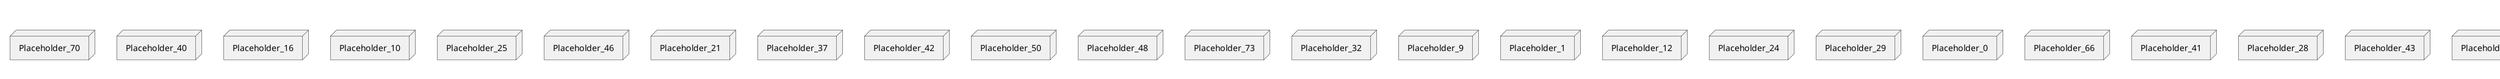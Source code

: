 @startuml
skinparam fixCircleLabelOverlapping true
node Placeholder_5 {
[aName] [[apssouza22-java-microservice.system#_wE1csLw4Ee6QvpKuJaHDKw]]
}
node Placeholder_70 {
[aName] [[apssouza22-java-microservice.system#_wE1csLw4Ee6QvpKuJaHDKw]]
}
node Placeholder_40 {
[aName] [[apssouza22-java-microservice.system#_wE1csLw4Ee6QvpKuJaHDKw]]
}
node Placeholder_16 {
[aName] [[apssouza22-java-microservice.system#_wE1csLw4Ee6QvpKuJaHDKw]]
}
node Placeholder_10 {
[aName] [[apssouza22-java-microservice.system#_wE1csLw4Ee6QvpKuJaHDKw]]
}
node Placeholder_25 {
[aName] [[apssouza22-java-microservice.system#_wE1csLw4Ee6QvpKuJaHDKw]]
}
node Placeholder_46 {
[aName] [[apssouza22-java-microservice.system#_wE1csLw4Ee6QvpKuJaHDKw]]
}
node Placeholder_21 {
[aName] [[apssouza22-java-microservice.system#_wE1csLw4Ee6QvpKuJaHDKw]]
}
node Placeholder_37 {
[aName] [[apssouza22-java-microservice.system#_wE1csLw4Ee6QvpKuJaHDKw]]
}
node Placeholder_42 {
[aName] [[apssouza22-java-microservice.system#_wE1csLw4Ee6QvpKuJaHDKw]]
}
node Placeholder_50 {
[aName] [[apssouza22-java-microservice.system#_wE1csLw4Ee6QvpKuJaHDKw]]
}
node Placeholder_48 {
[aName] [[apssouza22-java-microservice.system#_wE1csLw4Ee6QvpKuJaHDKw]]
}
node Placeholder_73 {
[aName] [[apssouza22-java-microservice.system#_wE1csLw4Ee6QvpKuJaHDKw]]
}
node Placeholder_32 {
[aName] [[apssouza22-java-microservice.system#_wE1csLw4Ee6QvpKuJaHDKw]]
}
node Placeholder_9 {
[aName] [[apssouza22-java-microservice.system#_wE1csLw4Ee6QvpKuJaHDKw]]
}
node Placeholder_1 {
[aName] [[apssouza22-java-microservice.system#_wE1csLw4Ee6QvpKuJaHDKw]]
}
node Placeholder_12 {
[aName] [[apssouza22-java-microservice.system#_wE1csLw4Ee6QvpKuJaHDKw]]
}
node Placeholder_24 {
[aName] [[apssouza22-java-microservice.system#_wE1csLw4Ee6QvpKuJaHDKw]]
}
node Placeholder_29 {
[aName] [[apssouza22-java-microservice.system#_wE1csLw4Ee6QvpKuJaHDKw]]
}
node Placeholder_0 {
[aName] [[apssouza22-java-microservice.system#_wE1csLw4Ee6QvpKuJaHDKw]]
}
node Placeholder_66 {
[aName] [[apssouza22-java-microservice.system#_wE1csLw4Ee6QvpKuJaHDKw]]
}
node Placeholder_41 {
[aName] [[apssouza22-java-microservice.system#_wE1csLw4Ee6QvpKuJaHDKw]]
}
node Placeholder_28 {
[aName] [[apssouza22-java-microservice.system#_wE1csLw4Ee6QvpKuJaHDKw]]
}
node Placeholder_43 {
[aName] [[apssouza22-java-microservice.system#_wE1csLw4Ee6QvpKuJaHDKw]]
}
node Placeholder_23 {
[aName] [[apssouza22-java-microservice.system#_wE1csLw4Ee6QvpKuJaHDKw]]
}
node Placeholder_13 {
[aName] [[apssouza22-java-microservice.system#_wE1csLw4Ee6QvpKuJaHDKw]]
}
node Placeholder_18 {
[aName] [[apssouza22-java-microservice.system#_wE1csLw4Ee6QvpKuJaHDKw]]
}
node Placeholder_49 {
[aName] [[apssouza22-java-microservice.system#_wE1csLw4Ee6QvpKuJaHDKw]]
}
node Placeholder_7 {
[aName] [[apssouza22-java-microservice.system#_wE1csLw4Ee6QvpKuJaHDKw]]
}
node Placeholder_47 {
[aName] [[apssouza22-java-microservice.system#_wE1csLw4Ee6QvpKuJaHDKw]]
}
node Placeholder_38 {
[aName] [[apssouza22-java-microservice.system#_wE1csLw4Ee6QvpKuJaHDKw]]
}
node Placeholder_6 {
[aName] [[apssouza22-java-microservice.system#_wE1csLw4Ee6QvpKuJaHDKw]]
}
node Placeholder_27 {
[aName] [[apssouza22-java-microservice.system#_wE1csLw4Ee6QvpKuJaHDKw]]
}
node Placeholder_26 {
[aName] [[apssouza22-java-microservice.system#_wE1csLw4Ee6QvpKuJaHDKw]]
}
node Placeholder_62 {
[aName] [[apssouza22-java-microservice.system#_wE1csLw4Ee6QvpKuJaHDKw]]
}
node Placeholder_30 {
[aName] [[apssouza22-java-microservice.system#_wE1csLw4Ee6QvpKuJaHDKw]]
}
node Placeholder_33 {
[aName] [[apssouza22-java-microservice.system#_wE1csLw4Ee6QvpKuJaHDKw]]
}
node Placeholder_35 {
[aName] [[apssouza22-java-microservice.system#_wE1csLw4Ee6QvpKuJaHDKw]]
}
node Placeholder_31 {
[aName] [[apssouza22-java-microservice.system#_wE1csLw4Ee6QvpKuJaHDKw]]
}
node Placeholder_14 {
[aName] [[apssouza22-java-microservice.system#_wE1csLw4Ee6QvpKuJaHDKw]]
}
node Placeholder_39 {
[aName] [[apssouza22-java-microservice.system#_wE1csLw4Ee6QvpKuJaHDKw]]
}
[aName] -(0- [aName] : com_apssouza_eventsourcing_commands_EmailCommandHandler_Provider
[aName] -(0- [aName] : com_apssouza_eventsourcing_eventstore_EventSerializer_Provider
[aName] -(0- [aName] : com_apssouza_eventsourcing_eventstore_EventStoreRepository_Provider
[aName] -(0- [aName] : com_apssouza_eventsourcing_services_ApplicationEventPublisher_Provider
[aName] -(0- [aName] : com_apssouza_infra_ApplicationEventPublisher_Provider
[aName] -(0- [aName] : com_apssouza_infra_EventPublisher_Provider
[aName] -(0- [aName] : com_apssouza_infra_Source_Provider
[aName] -(0- [aName] : com_apssouza_mailservice_repository_EmailRepository_Provider
[aName] -(0- [aName] : com_apssouza_monitors_TodoServiceMethodInvokedStore_Provider
[aName] -(0- [aName] : com_apssouza_monitors_TodoStoreEventChanges_Provider
[aName] -(0- [aName] : com_apssouza_repositories_AccountRepository_Provider
[aName] -(0- [aName] : com_apssouza_repositories_AccountRepository_Provider
[aName] -(0- [aName] : com_apssouza_repositories_TodoRepository_Provider
[aName] -(0- [aName] : com_apssouza_repositories_TodoRepository_Provider
[aName] -(0- [aName] : com_apssouza_services_AccountService_Provider
[aName] -(0- [aName] : com_apssouza_services_AccountService_Provider
[aName] -(0- [aName] : com_apssouza_services_TodoService_Provider
[aName] -(0- [aName] : com_apssouza_services_TodoService_Provider
[aName] -(0- [aName] : com_apssouza_services_TodoService_Provider
[aName] -(0- [aName] : com_apssouza_services_TodoService_Provider
[aName] -(0- [aName] : com_apssouza_services_UserService_Provider
[aName] -(0- [aName] : com_apssouza_services_UserService_Provider
[aName] -(0- [aName] : user_accounts_PUT_Provider
[aName] -(0- [aName] : user_accounts_PUT_Provider
[aName] -(0- [aName] : user_users_Provider

@enduml
